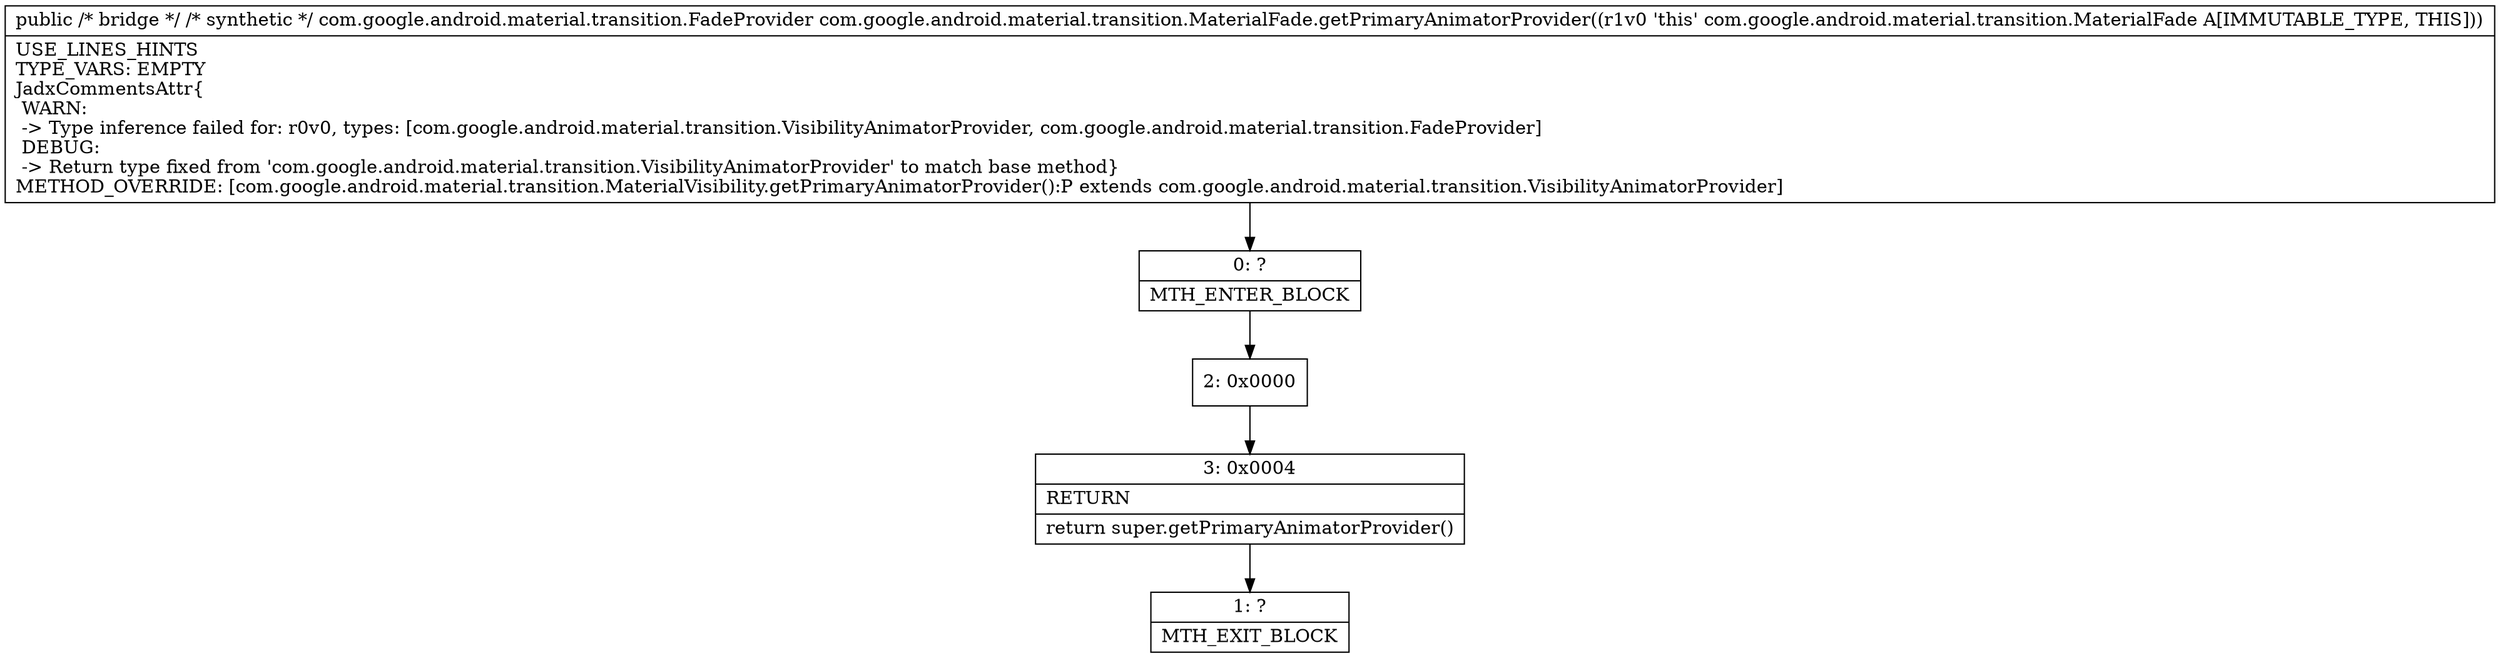 digraph "CFG forcom.google.android.material.transition.MaterialFade.getPrimaryAnimatorProvider()Lcom\/google\/android\/material\/transition\/VisibilityAnimatorProvider;" {
Node_0 [shape=record,label="{0\:\ ?|MTH_ENTER_BLOCK\l}"];
Node_2 [shape=record,label="{2\:\ 0x0000}"];
Node_3 [shape=record,label="{3\:\ 0x0004|RETURN\l|return super.getPrimaryAnimatorProvider()\l}"];
Node_1 [shape=record,label="{1\:\ ?|MTH_EXIT_BLOCK\l}"];
MethodNode[shape=record,label="{public \/* bridge *\/ \/* synthetic *\/ com.google.android.material.transition.FadeProvider com.google.android.material.transition.MaterialFade.getPrimaryAnimatorProvider((r1v0 'this' com.google.android.material.transition.MaterialFade A[IMMUTABLE_TYPE, THIS]))  | USE_LINES_HINTS\lTYPE_VARS: EMPTY\lJadxCommentsAttr\{\l WARN: \l \-\> Type inference failed for: r0v0, types: [com.google.android.material.transition.VisibilityAnimatorProvider, com.google.android.material.transition.FadeProvider]\l DEBUG: \l \-\> Return type fixed from 'com.google.android.material.transition.VisibilityAnimatorProvider' to match base method\}\lMETHOD_OVERRIDE: [com.google.android.material.transition.MaterialVisibility.getPrimaryAnimatorProvider():P extends com.google.android.material.transition.VisibilityAnimatorProvider]\l}"];
MethodNode -> Node_0;Node_0 -> Node_2;
Node_2 -> Node_3;
Node_3 -> Node_1;
}

